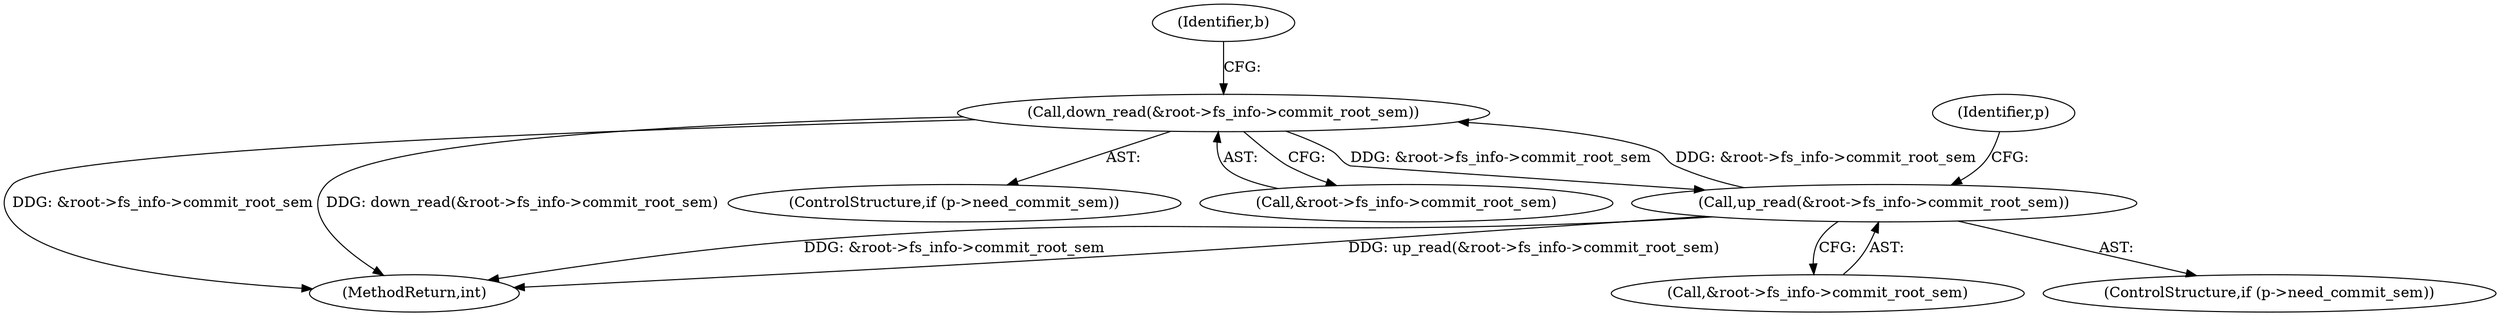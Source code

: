 digraph "0_linux_5f5bc6b1e2d5a6f827bc860ef2dc5b6f365d1339@API" {
"1000229" [label="(Call,down_read(&root->fs_info->commit_root_sem))"];
"1000251" [label="(Call,up_read(&root->fs_info->commit_root_sem))"];
"1000229" [label="(Call,down_read(&root->fs_info->commit_root_sem))"];
"1000229" [label="(Call,down_read(&root->fs_info->commit_root_sem))"];
"1000237" [label="(Identifier,b)"];
"1000261" [label="(Identifier,p)"];
"1000225" [label="(ControlStructure,if (p->need_commit_sem))"];
"1000252" [label="(Call,&root->fs_info->commit_root_sem)"];
"1000230" [label="(Call,&root->fs_info->commit_root_sem)"];
"1000771" [label="(MethodReturn,int)"];
"1000247" [label="(ControlStructure,if (p->need_commit_sem))"];
"1000251" [label="(Call,up_read(&root->fs_info->commit_root_sem))"];
"1000229" -> "1000225"  [label="AST: "];
"1000229" -> "1000230"  [label="CFG: "];
"1000230" -> "1000229"  [label="AST: "];
"1000237" -> "1000229"  [label="CFG: "];
"1000229" -> "1000771"  [label="DDG: down_read(&root->fs_info->commit_root_sem)"];
"1000229" -> "1000771"  [label="DDG: &root->fs_info->commit_root_sem"];
"1000251" -> "1000229"  [label="DDG: &root->fs_info->commit_root_sem"];
"1000229" -> "1000251"  [label="DDG: &root->fs_info->commit_root_sem"];
"1000251" -> "1000247"  [label="AST: "];
"1000251" -> "1000252"  [label="CFG: "];
"1000252" -> "1000251"  [label="AST: "];
"1000261" -> "1000251"  [label="CFG: "];
"1000251" -> "1000771"  [label="DDG: up_read(&root->fs_info->commit_root_sem)"];
"1000251" -> "1000771"  [label="DDG: &root->fs_info->commit_root_sem"];
}
